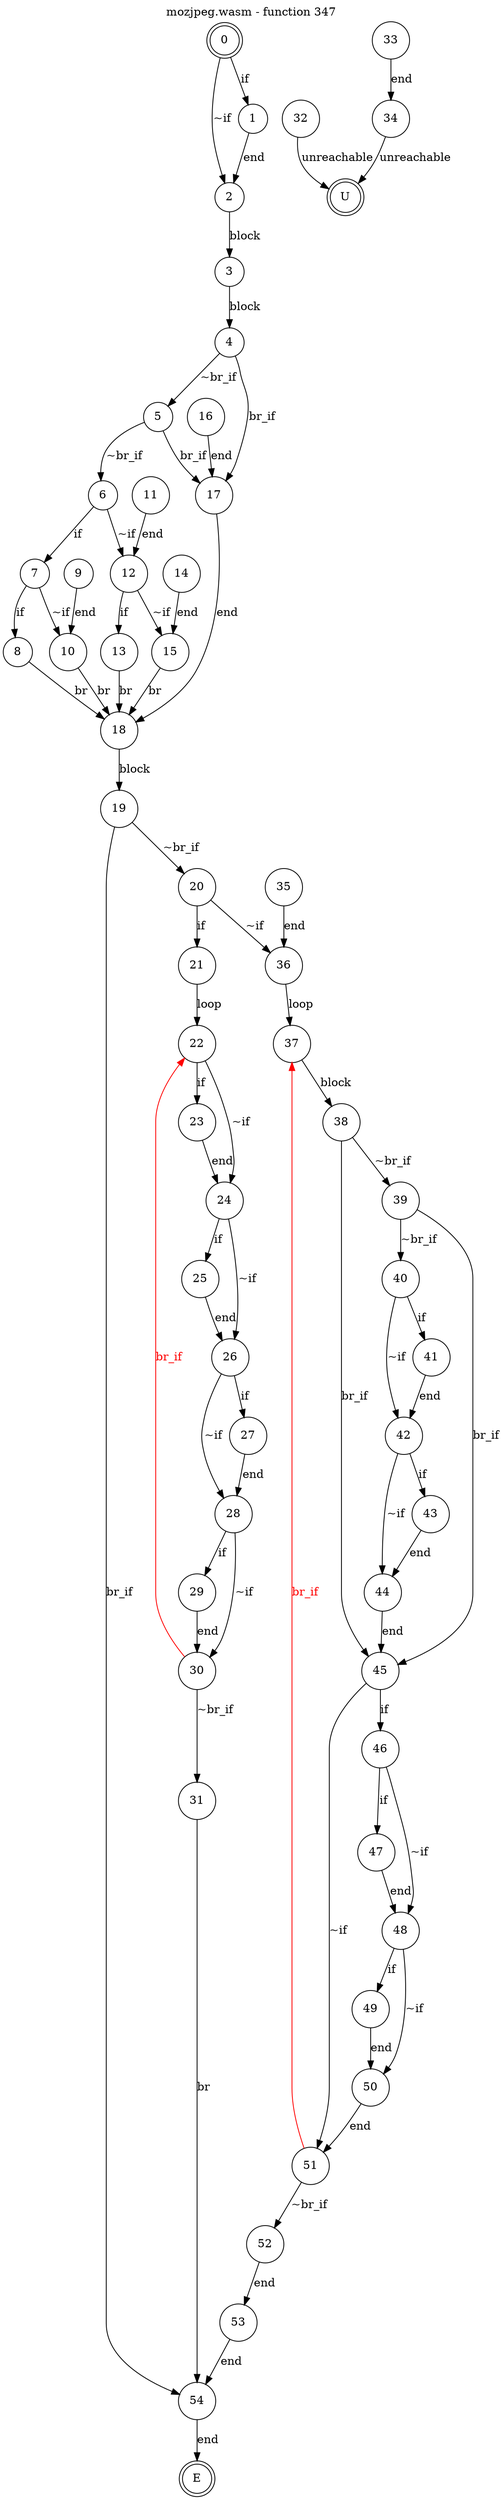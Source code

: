 digraph finite_state_machine {
    label = "mozjpeg.wasm - function 347"
    labelloc =  t
    labelfontsize = 16
    labelfontcolor = black
    labelfontname = "Helvetica"
    node [shape = doublecircle]; 0 E U ;
    node [shape = circle];
    0 -> 1[label="if"];
    0 -> 2[label="~if"];
    1 -> 2[label="end"];
    2 -> 3[label="block"];
    3 -> 4[label="block"];
    4 -> 5[label="~br_if"];
    4 -> 17[label="br_if"];
    5 -> 6[label="~br_if"];
    5 -> 17[label="br_if"];
    6 -> 7[label="if"];
    6 -> 12[label="~if"];
    7 -> 8[label="if"];
    7 -> 10[label="~if"];
    8 -> 18[label="br"];
    9 -> 10[label="end"];
    10 -> 18[label="br"];
    11 -> 12[label="end"];
    12 -> 13[label="if"];
    12 -> 15[label="~if"];
    13 -> 18[label="br"];
    14 -> 15[label="end"];
    15 -> 18[label="br"];
    16 -> 17[label="end"];
    17 -> 18[label="end"];
    18 -> 19[label="block"];
    19 -> 20[label="~br_if"];
    19 -> 54[label="br_if"];
    20 -> 21[label="if"];
    20 -> 36[label="~if"];
    21 -> 22[label="loop"];
    22 -> 23[label="if"];
    22 -> 24[label="~if"];
    23 -> 24[label="end"];
    24 -> 25[label="if"];
    24 -> 26[label="~if"];
    25 -> 26[label="end"];
    26 -> 27[label="if"];
    26 -> 28[label="~if"];
    27 -> 28[label="end"];
    28 -> 29[label="if"];
    28 -> 30[label="~if"];
    29 -> 30[label="end"];
    30 -> 31[label="~br_if"];
    30 -> 22[color="red" fontcolor="red" label="br_if"];
    31 -> 54[label="br"];
    32 -> U[label="unreachable"];
    33 -> 34[label="end"];
    34 -> U[label="unreachable"];
    35 -> 36[label="end"];
    36 -> 37[label="loop"];
    37 -> 38[label="block"];
    38 -> 39[label="~br_if"];
    38 -> 45[label="br_if"];
    39 -> 40[label="~br_if"];
    39 -> 45[label="br_if"];
    40 -> 41[label="if"];
    40 -> 42[label="~if"];
    41 -> 42[label="end"];
    42 -> 43[label="if"];
    42 -> 44[label="~if"];
    43 -> 44[label="end"];
    44 -> 45[label="end"];
    45 -> 46[label="if"];
    45 -> 51[label="~if"];
    46 -> 47[label="if"];
    46 -> 48[label="~if"];
    47 -> 48[label="end"];
    48 -> 49[label="if"];
    48 -> 50[label="~if"];
    49 -> 50[label="end"];
    50 -> 51[label="end"];
    51 -> 52[label="~br_if"];
    51 -> 37[color="red" fontcolor="red" label="br_if"];
    52 -> 53[label="end"];
    53 -> 54[label="end"];
    54 -> E[label="end"];
}
